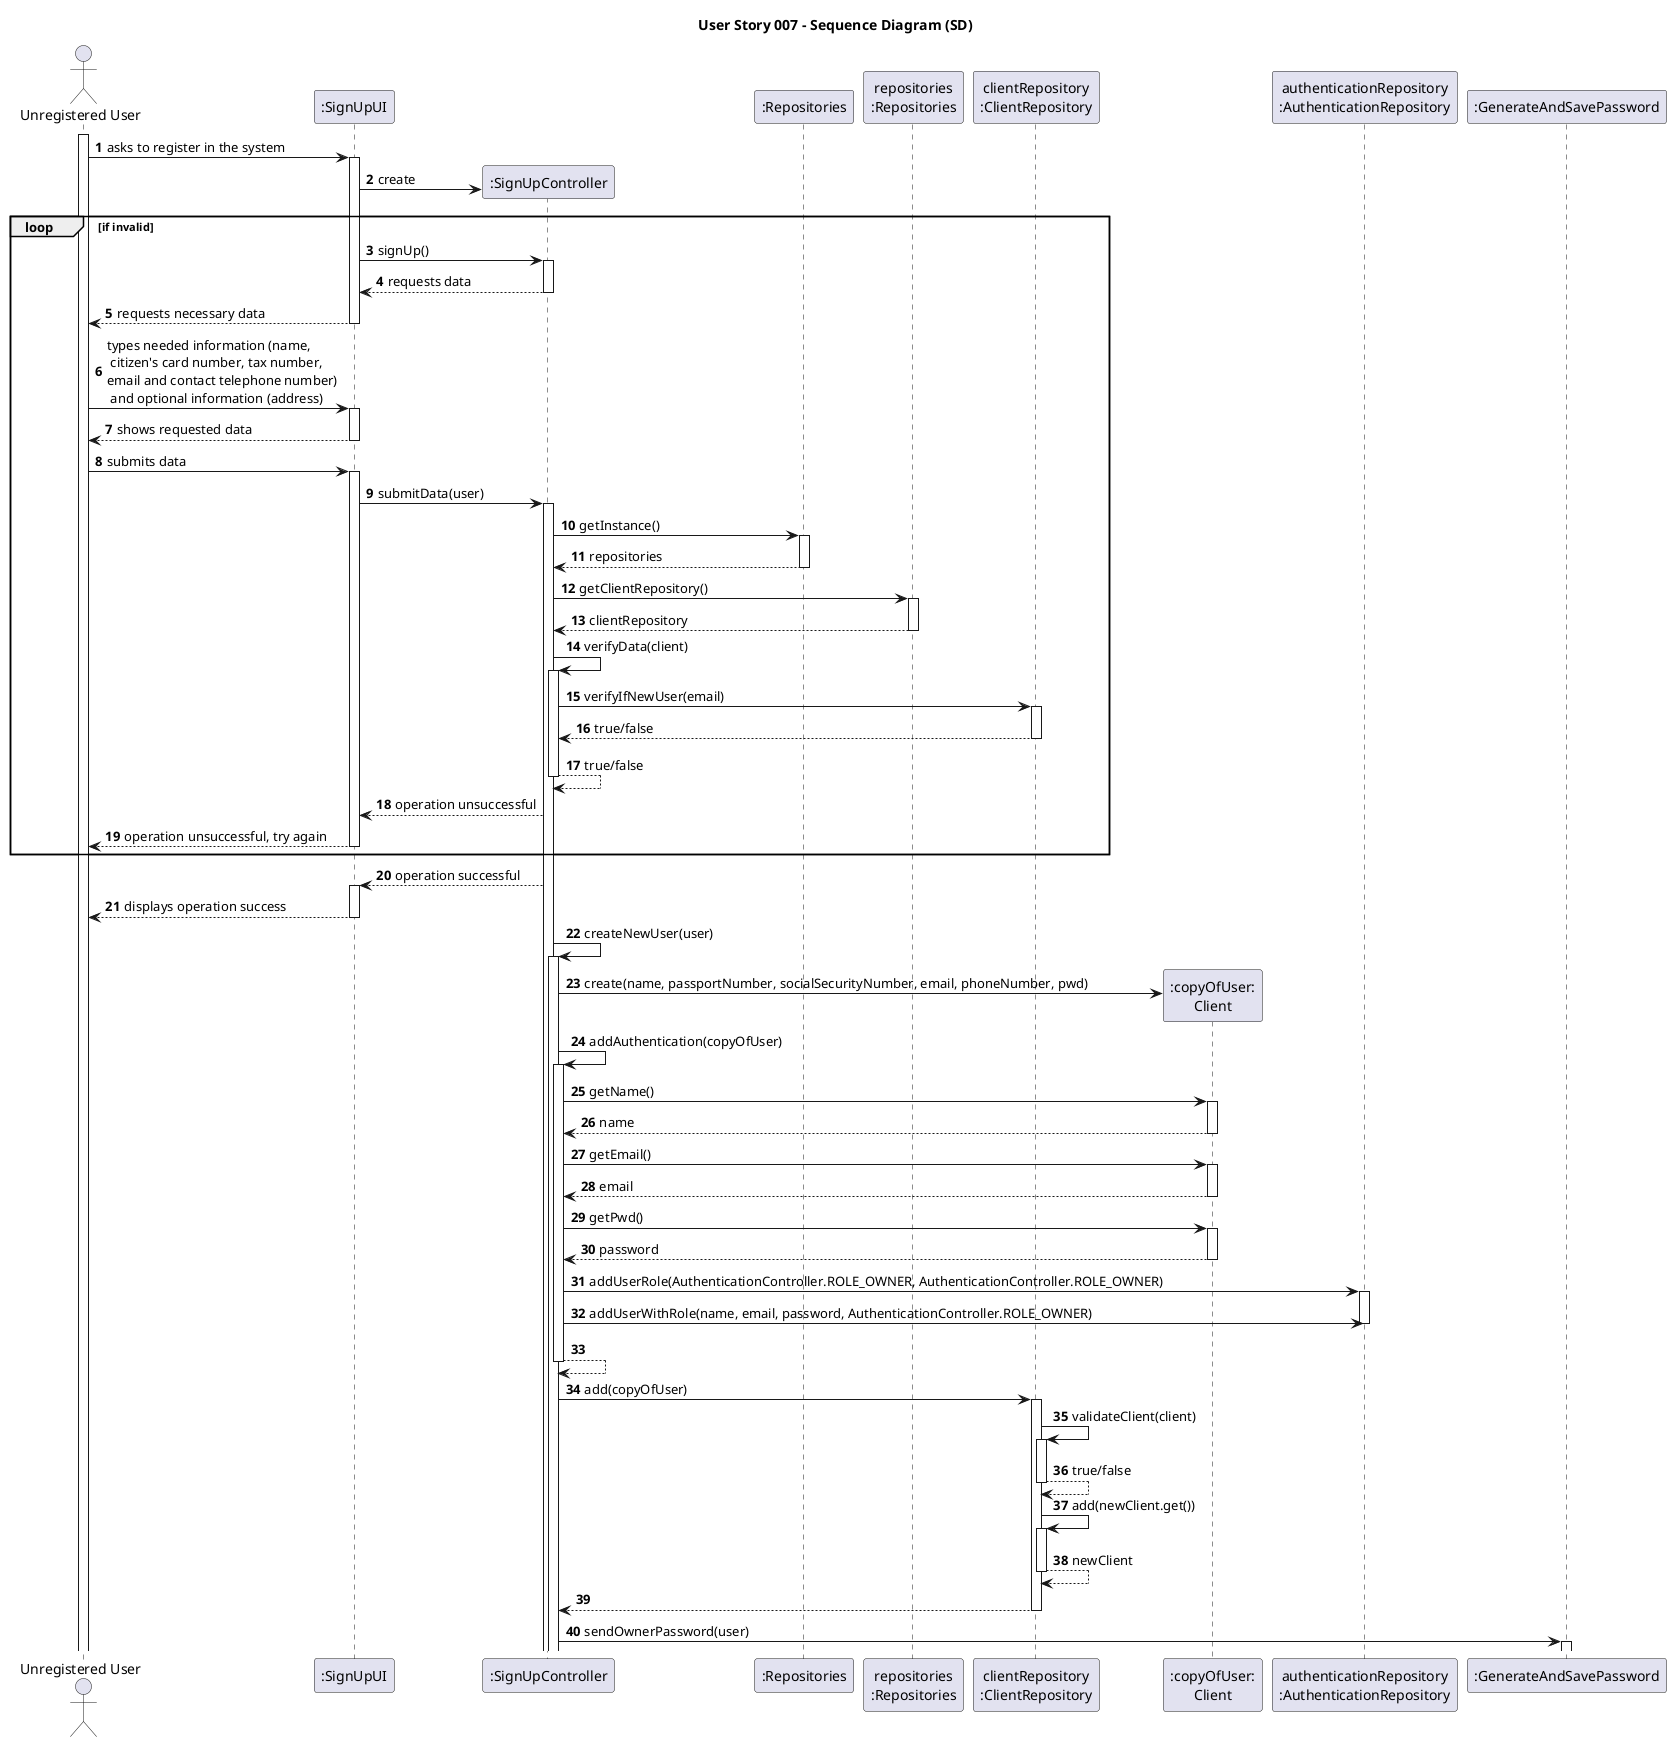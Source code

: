 @startuml
skinparam packageStyle rectangle
skinparam shadowing false

title User Story 007 - Sequence Diagram (SD)

autonumber

actor "Unregistered User" as User
participant ":SignUpUI" as UI
participant ":SignUpController" as CTRL
participant ":Repositories" as RepositorySingleton
participant "repositories\n:Repositories" as PLAT
participant "clientRepository\n:ClientRepository" as CLIENTRepository
participant ":copyOfUser:\nClient" as COPY
participant "authenticationRepository\n:AuthenticationRepository" as AUTHRepository
participant ":GenerateAndSavePassword" as PassGenerator

activate User

User -> UI : asks to register in the system

activate UI

UI -> CTRL** : create

loop if invalid

UI -> CTRL : signUp()

activate CTRL

CTRL --> UI : requests data

deactivate CTRL

UI --> User : requests necessary data

deactivate UI

User -> UI : types needed information (name,\n citizen's card number, tax number, \nemail and contact telephone number)\n and optional information (address)

activate UI

UI --> User : shows requested data

deactivate UI

User -> UI : submits data

activate UI

UI -> CTRL : submitData(user)

activate CTRL

CTRL -> RepositorySingleton : getInstance()

activate RepositorySingleton

RepositorySingleton --> CTRL: repositories

deactivate RepositorySingleton

CTRL -> PLAT : getClientRepository()

activate PLAT

PLAT --> CTRL: clientRepository

deactivate PLAT

CTRL -> CTRL : verifyData(client)

activate CTRL

CTRL -> CLIENTRepository : verifyIfNewUser(email)

activate CLIENTRepository

CLIENTRepository --> CTRL : true/false

deactivate CLIENTRepository

CTRL --> CTRL : true/false

deactivate CTRL

CTRL --> UI : operation unsuccessful

UI --> User : operation unsuccessful, try again

deactivate UI

end

CTRL --> UI : operation successful

activate UI

UI --> User : displays operation success

deactivate UI

CTRL -> CTRL : createNewUser(user)

activate CTRL

CTRL -> COPY**: create(name, passportNumber, socialSecurityNumber, email, phoneNumber, pwd)

CTRL -> CTRL : addAuthentication(copyOfUser)

activate CTRL

CTRL -> COPY : getName()

activate COPY

COPY --> CTRL : name

deactivate COPY

CTRL -> COPY : getEmail()

activate COPY

COPY --> CTRL : email

deactivate COPY

CTRL -> COPY : getPwd()

activate COPY

COPY --> CTRL: password

deactivate COPY

CTRL -> AUTHRepository : addUserRole(AuthenticationController.ROLE_OWNER, AuthenticationController.ROLE_OWNER)

activate AUTHRepository

CTRL -> AUTHRepository : addUserWithRole(name, email, password, AuthenticationController.ROLE_OWNER)

deactivate AUTHRepository

CTRL --> CTRL

deactivate CTRL

CTRL -> CLIENTRepository : add(copyOfUser)

activate CLIENTRepository

CLIENTRepository -> CLIENTRepository : validateClient(client)

activate CLIENTRepository

CLIENTRepository --> CLIENTRepository : true/false

deactivate CLIENTRepository

CLIENTRepository -> CLIENTRepository : add(newClient.get())

activate CLIENTRepository

CLIENTRepository --> CLIENTRepository : newClient

deactivate CLIENTRepository

CLIENTRepository --> CTRL

deactivate CLIENTRepository

CTRL -> PassGenerator: sendOwnerPassword(user)

activate PassGenerator

@enduml